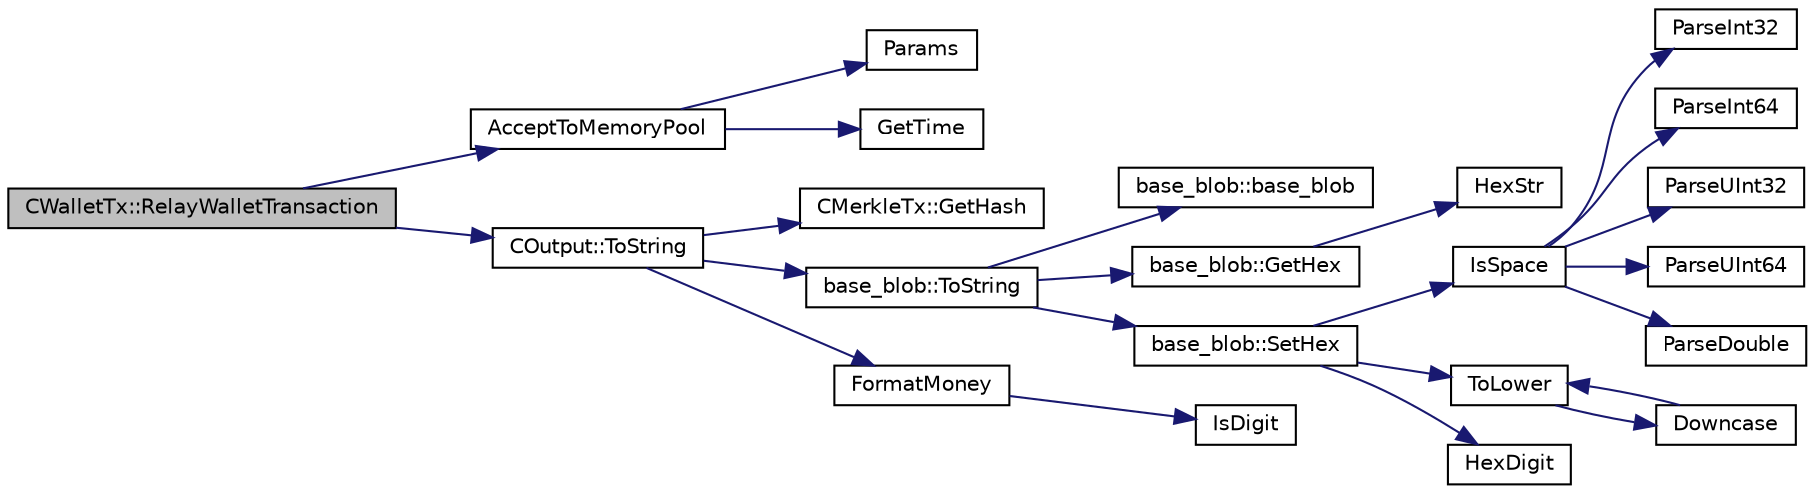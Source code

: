 digraph "CWalletTx::RelayWalletTransaction"
{
  edge [fontname="Helvetica",fontsize="10",labelfontname="Helvetica",labelfontsize="10"];
  node [fontname="Helvetica",fontsize="10",shape=record];
  rankdir="LR";
  Node1 [label="CWalletTx::RelayWalletTransaction",height=0.2,width=0.4,color="black", fillcolor="grey75", style="filled", fontcolor="black"];
  Node1 -> Node2 [color="midnightblue",fontsize="10",style="solid",fontname="Helvetica"];
  Node2 [label="AcceptToMemoryPool",height=0.2,width=0.4,color="black", fillcolor="white", style="filled",URL="$validation_8cpp.html#a496f2716d487a240bea2463a102561e1",tooltip="(try to) add transaction to memory pool plTxnReplaced will be appended to with all transactions repla..."];
  Node2 -> Node3 [color="midnightblue",fontsize="10",style="solid",fontname="Helvetica"];
  Node3 [label="Params",height=0.2,width=0.4,color="black", fillcolor="white", style="filled",URL="$chainparams_8cpp.html#ace5c5b706d71a324a417dd2db394fd4a",tooltip="Return the currently selected parameters. "];
  Node2 -> Node4 [color="midnightblue",fontsize="10",style="solid",fontname="Helvetica"];
  Node4 [label="GetTime",height=0.2,width=0.4,color="black", fillcolor="white", style="filled",URL="$time_8cpp.html#a46fac5fba8ba905b5f9acb364f5d8c6f",tooltip="GetTimeMicros() and GetTimeMillis() both return the system time, but in different units..."];
  Node1 -> Node5 [color="midnightblue",fontsize="10",style="solid",fontname="Helvetica"];
  Node5 [label="COutput::ToString",height=0.2,width=0.4,color="black", fillcolor="white", style="filled",URL="$group__map_wallet.html#ga30a78d31f6667803c613efdef28cbe52"];
  Node5 -> Node6 [color="midnightblue",fontsize="10",style="solid",fontname="Helvetica"];
  Node6 [label="CMerkleTx::GetHash",height=0.2,width=0.4,color="black", fillcolor="white", style="filled",URL="$class_c_merkle_tx.html#a0229887ee125fa7c45a90e9cca77bf94"];
  Node5 -> Node7 [color="midnightblue",fontsize="10",style="solid",fontname="Helvetica"];
  Node7 [label="base_blob::ToString",height=0.2,width=0.4,color="black", fillcolor="white", style="filled",URL="$classbase__blob.html#a1a26b5da921f48b09b228d1bfda05088"];
  Node7 -> Node8 [color="midnightblue",fontsize="10",style="solid",fontname="Helvetica"];
  Node8 [label="base_blob::base_blob",height=0.2,width=0.4,color="black", fillcolor="white", style="filled",URL="$classbase__blob.html#ada7be83089951dc9438f384c0587cf29"];
  Node7 -> Node9 [color="midnightblue",fontsize="10",style="solid",fontname="Helvetica"];
  Node9 [label="base_blob::GetHex",height=0.2,width=0.4,color="black", fillcolor="white", style="filled",URL="$classbase__blob.html#a9541747b1f91f9469ac0aff90665bd32"];
  Node9 -> Node10 [color="midnightblue",fontsize="10",style="solid",fontname="Helvetica"];
  Node10 [label="HexStr",height=0.2,width=0.4,color="black", fillcolor="white", style="filled",URL="$strencodings_8h.html#af003e10d5d34c3271ca57ec79059a5ae"];
  Node7 -> Node11 [color="midnightblue",fontsize="10",style="solid",fontname="Helvetica"];
  Node11 [label="base_blob::SetHex",height=0.2,width=0.4,color="black", fillcolor="white", style="filled",URL="$classbase__blob.html#a5ec1f681a2830f4e180fe664c0eb4dd0"];
  Node11 -> Node12 [color="midnightblue",fontsize="10",style="solid",fontname="Helvetica"];
  Node12 [label="IsSpace",height=0.2,width=0.4,color="black", fillcolor="white", style="filled",URL="$strencodings_8h.html#aa30de1eac29287732050df7168cde03a",tooltip="Tests if the given character is a whitespace character. "];
  Node12 -> Node13 [color="midnightblue",fontsize="10",style="solid",fontname="Helvetica"];
  Node13 [label="ParseInt32",height=0.2,width=0.4,color="black", fillcolor="white", style="filled",URL="$strencodings_8h.html#a28581aab6ddb04da2c69bd0f0ffee6ae",tooltip="Convert string to signed 32-bit integer with strict parse error feedback. "];
  Node12 -> Node14 [color="midnightblue",fontsize="10",style="solid",fontname="Helvetica"];
  Node14 [label="ParseInt64",height=0.2,width=0.4,color="black", fillcolor="white", style="filled",URL="$strencodings_8h.html#a7598ac1ae52f69abe5f103fc6e4c9bd9",tooltip="Convert string to signed 64-bit integer with strict parse error feedback. "];
  Node12 -> Node15 [color="midnightblue",fontsize="10",style="solid",fontname="Helvetica"];
  Node15 [label="ParseUInt32",height=0.2,width=0.4,color="black", fillcolor="white", style="filled",URL="$strencodings_8h.html#ad4cd67d1bc9cc91801e9c22a0bd94ca7",tooltip="Convert decimal string to unsigned 32-bit integer with strict parse error feedback. "];
  Node12 -> Node16 [color="midnightblue",fontsize="10",style="solid",fontname="Helvetica"];
  Node16 [label="ParseUInt64",height=0.2,width=0.4,color="black", fillcolor="white", style="filled",URL="$strencodings_8h.html#ab721ae646504bb11a2ac467cc9013659",tooltip="Convert decimal string to unsigned 64-bit integer with strict parse error feedback. "];
  Node12 -> Node17 [color="midnightblue",fontsize="10",style="solid",fontname="Helvetica"];
  Node17 [label="ParseDouble",height=0.2,width=0.4,color="black", fillcolor="white", style="filled",URL="$strencodings_8h.html#ab126210409626dcb61aeb0e4300a8a46",tooltip="Convert string to double with strict parse error feedback. "];
  Node11 -> Node18 [color="midnightblue",fontsize="10",style="solid",fontname="Helvetica"];
  Node18 [label="ToLower",height=0.2,width=0.4,color="black", fillcolor="white", style="filled",URL="$strencodings_8h.html#a3556fcd948bc859caaa04f7355a71b16",tooltip="Converts the given character to its lowercase equivalent. "];
  Node18 -> Node19 [color="midnightblue",fontsize="10",style="solid",fontname="Helvetica"];
  Node19 [label="Downcase",height=0.2,width=0.4,color="black", fillcolor="white", style="filled",URL="$strencodings_8h.html#a0112c4a0e8c623b7fc4a52730c57e2d0",tooltip="Converts the given string to its lowercase equivalent. "];
  Node19 -> Node18 [color="midnightblue",fontsize="10",style="solid",fontname="Helvetica"];
  Node11 -> Node20 [color="midnightblue",fontsize="10",style="solid",fontname="Helvetica"];
  Node20 [label="HexDigit",height=0.2,width=0.4,color="black", fillcolor="white", style="filled",URL="$strencodings_8cpp.html#aa59e8a8c5a39cb5041f93bb95dd02119"];
  Node5 -> Node21 [color="midnightblue",fontsize="10",style="solid",fontname="Helvetica"];
  Node21 [label="FormatMoney",height=0.2,width=0.4,color="black", fillcolor="white", style="filled",URL="$moneystr_8cpp.html#a0043c9abedcbce2d7d1d2cacaf595c9e",tooltip="Money parsing/formatting utilities. "];
  Node21 -> Node22 [color="midnightblue",fontsize="10",style="solid",fontname="Helvetica"];
  Node22 [label="IsDigit",height=0.2,width=0.4,color="black", fillcolor="white", style="filled",URL="$strencodings_8h.html#a41d53846b822ba6e6df3e59760de114b",tooltip="Tests if the given character is a decimal digit. "];
}
